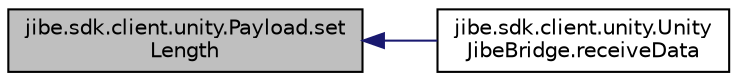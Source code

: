 digraph "jibe.sdk.client.unity.Payload.setLength"
{
  edge [fontname="Helvetica",fontsize="10",labelfontname="Helvetica",labelfontsize="10"];
  node [fontname="Helvetica",fontsize="10",shape=record];
  rankdir="LR";
  Node1 [label="jibe.sdk.client.unity.Payload.set\lLength",height=0.2,width=0.4,color="black", fillcolor="grey75", style="filled" fontcolor="black"];
  Node1 -> Node2 [dir="back",color="midnightblue",fontsize="10",style="solid",fontname="Helvetica"];
  Node2 [label="jibe.sdk.client.unity.Unity\lJibeBridge.receiveData",height=0.2,width=0.4,color="black", fillcolor="white", style="filled",URL="$classjibe_1_1sdk_1_1client_1_1unity_1_1_unity_jibe_bridge.html#a28b54c2f3c301125c71eaf21b0311221"];
}
